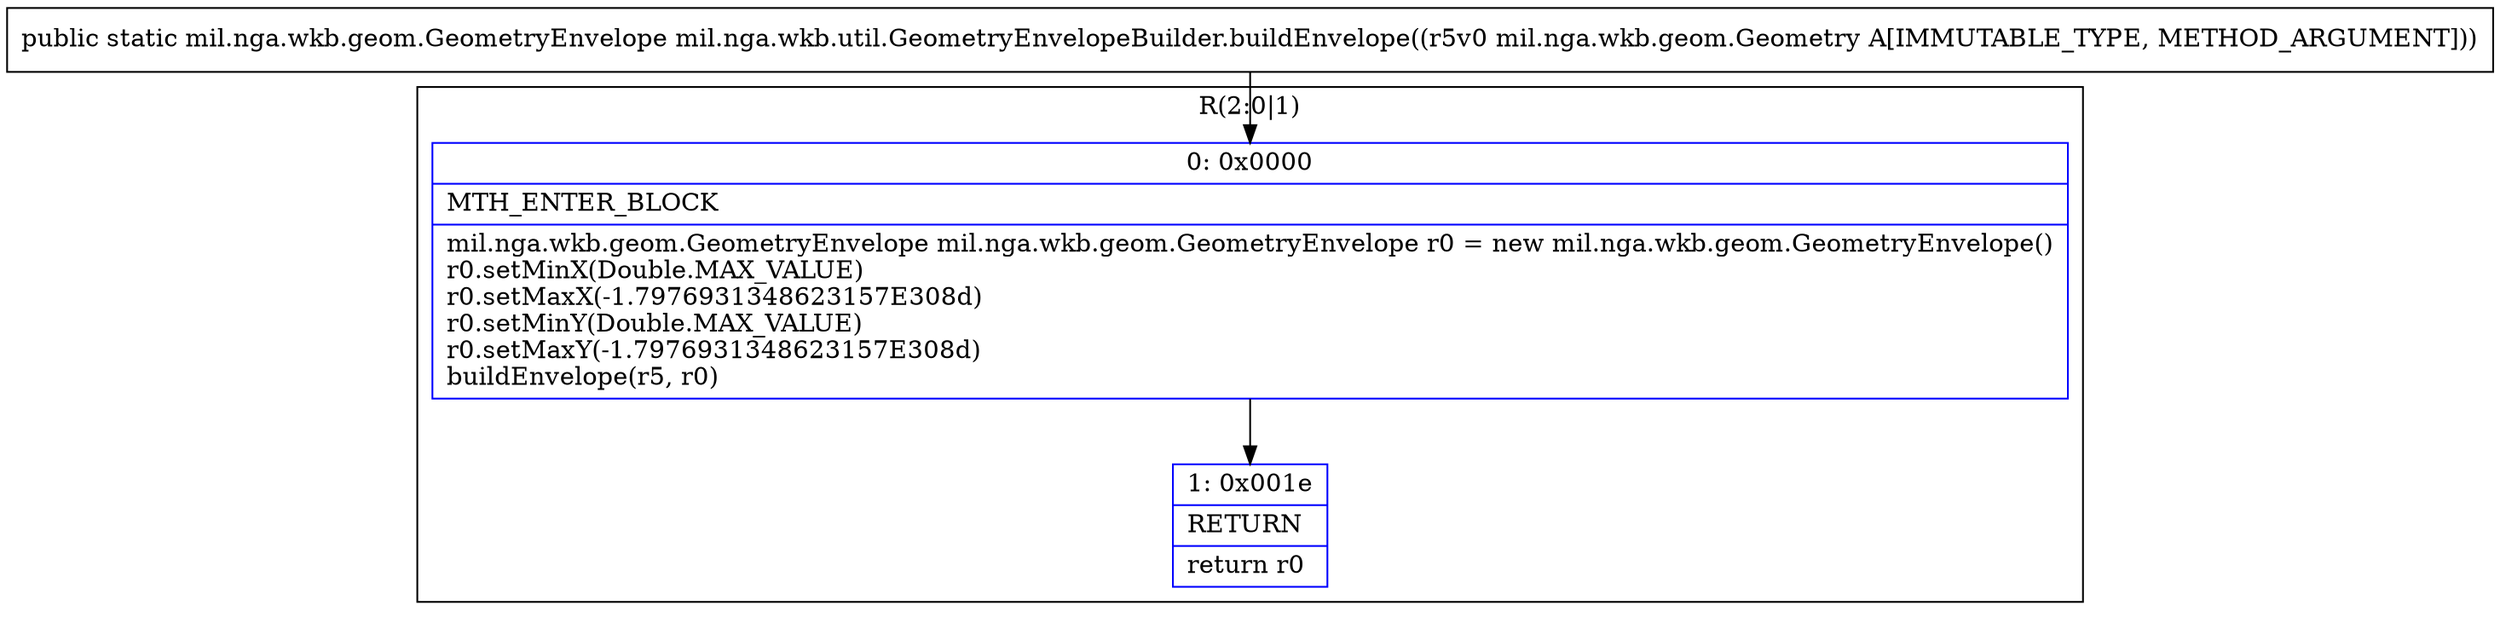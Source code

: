 digraph "CFG formil.nga.wkb.util.GeometryEnvelopeBuilder.buildEnvelope(Lmil\/nga\/wkb\/geom\/Geometry;)Lmil\/nga\/wkb\/geom\/GeometryEnvelope;" {
subgraph cluster_Region_2110673007 {
label = "R(2:0|1)";
node [shape=record,color=blue];
Node_0 [shape=record,label="{0\:\ 0x0000|MTH_ENTER_BLOCK\l|mil.nga.wkb.geom.GeometryEnvelope mil.nga.wkb.geom.GeometryEnvelope r0 = new mil.nga.wkb.geom.GeometryEnvelope()\lr0.setMinX(Double.MAX_VALUE)\lr0.setMaxX(\-1.7976931348623157E308d)\lr0.setMinY(Double.MAX_VALUE)\lr0.setMaxY(\-1.7976931348623157E308d)\lbuildEnvelope(r5, r0)\l}"];
Node_1 [shape=record,label="{1\:\ 0x001e|RETURN\l|return r0\l}"];
}
MethodNode[shape=record,label="{public static mil.nga.wkb.geom.GeometryEnvelope mil.nga.wkb.util.GeometryEnvelopeBuilder.buildEnvelope((r5v0 mil.nga.wkb.geom.Geometry A[IMMUTABLE_TYPE, METHOD_ARGUMENT])) }"];
MethodNode -> Node_0;
Node_0 -> Node_1;
}

